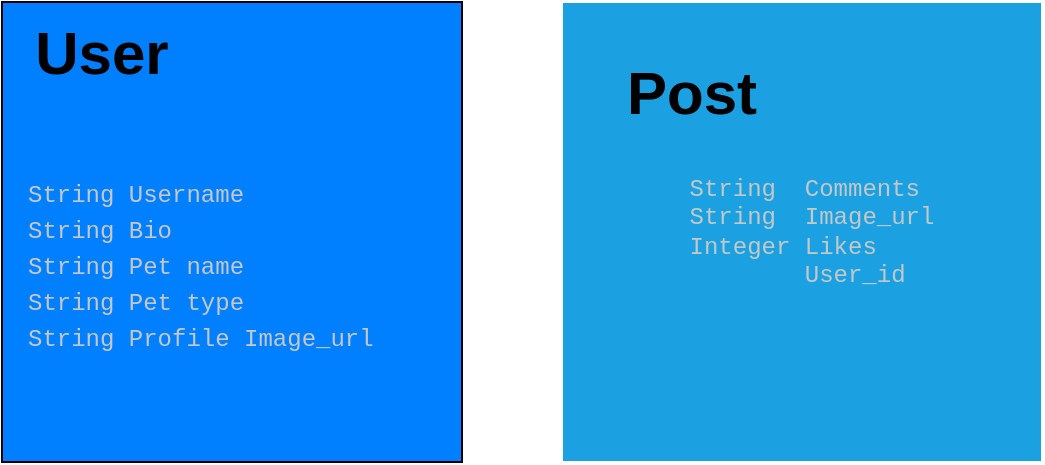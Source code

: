 <mxfile>
    <diagram id="4u6tb4qHb0qPuYKKclj1" name="Page-1">
        <mxGraphModel dx="279" dy="448" grid="1" gridSize="10" guides="1" tooltips="1" connect="1" arrows="1" fold="1" page="1" pageScale="1" pageWidth="850" pageHeight="1100" math="0" shadow="0">
            <root>
                <mxCell id="0"/>
                <mxCell id="1" parent="0"/>
                <mxCell id="2" value="" style="rounded=0;whiteSpace=wrap;html=1;fillColor=#1ba1e2;fontColor=#ffffff;strokeColor=#FFFFFF;labelBackgroundColor=default;labelBorderColor=#FFFFFF;" vertex="1" parent="1">
                    <mxGeometry x="320" y="80" width="240" height="230" as="geometry"/>
                </mxCell>
                <mxCell id="3" value="&lt;b&gt;&lt;font style=&quot;font-size: 30px&quot; color=&quot;#000000&quot;&gt;Post&lt;/font&gt;&lt;/b&gt;" style="text;html=1;strokeColor=none;fillColor=none;align=center;verticalAlign=middle;whiteSpace=wrap;rounded=0;" vertex="1" parent="1">
                    <mxGeometry x="345" y="110" width="80" height="30" as="geometry"/>
                </mxCell>
                <mxCell id="5" value="&lt;div style=&quot;text-align: left ; color: rgb(197 , 200 , 198) ; font-family: &amp;#34;menlo&amp;#34; , &amp;#34;monaco&amp;#34; , &amp;#34;courier new&amp;#34; , monospace ; font-size: 12px ; font-style: normal ; font-weight: 400 ; letter-spacing: normal ; text-indent: 0px ; text-transform: none ; word-spacing: 0px&quot;&gt;String&amp;nbsp; Comments&lt;/div&gt;&lt;div style=&quot;text-align: left ; color: rgb(197 , 200 , 198) ; font-family: &amp;#34;menlo&amp;#34; , &amp;#34;monaco&amp;#34; , &amp;#34;courier new&amp;#34; , monospace ; font-size: 12px ; font-style: normal ; font-weight: 400 ; letter-spacing: normal ; text-indent: 0px ; text-transform: none ; word-spacing: 0px&quot;&gt;String&amp;nbsp; Image_url&lt;/div&gt;&lt;div style=&quot;text-align: left ; color: rgb(197 , 200 , 198) ; font-family: &amp;#34;menlo&amp;#34; , &amp;#34;monaco&amp;#34; , &amp;#34;courier new&amp;#34; , monospace ; font-size: 12px ; font-style: normal ; font-weight: 400 ; letter-spacing: normal ; text-indent: 0px ; text-transform: none ; word-spacing: 0px&quot;&gt;Integer Likes&lt;/div&gt;&lt;div style=&quot;color: rgb(197 , 200 , 198) ; font-family: &amp;#34;menlo&amp;#34; , &amp;#34;monaco&amp;#34; , &amp;#34;courier new&amp;#34; , monospace ; font-size: 12px ; font-style: normal ; font-weight: 400 ; letter-spacing: normal ; text-align: center ; text-indent: 0px ; text-transform: none ; word-spacing: 0px&quot;&gt;&amp;nbsp; &amp;nbsp; &amp;nbsp; User_id&lt;/div&gt;" style="text;html=1;strokeColor=none;fillColor=none;align=center;verticalAlign=middle;whiteSpace=wrap;rounded=0;fontSize=15;" vertex="1" parent="1">
                    <mxGeometry x="330" y="140" width="230" height="110" as="geometry"/>
                </mxCell>
                <mxCell id="8" value="&lt;div style=&quot;font-style: normal ; font-weight: 400 ; letter-spacing: normal ; text-indent: 0px ; text-transform: none ; word-spacing: 0px ; background-color: rgb(42 , 42 , 42) ; text-align: left ; color: rgb(197 , 200 , 198) ; font-family: &amp;#34;menlo&amp;#34; , &amp;#34;monaco&amp;#34; , &amp;#34;courier new&amp;#34; , monospace ; font-size: 12px&quot;&gt;&lt;br&gt;&lt;/div&gt;" style="whiteSpace=wrap;html=1;aspect=fixed;fontSize=15;fontColor=none;labelBackgroundColor=#3399FF;noLabel=1;labelBorderColor=#007FFF;fillColor=#007FFF;" vertex="1" parent="1">
                    <mxGeometry x="40" y="80" width="230" height="230" as="geometry"/>
                </mxCell>
                <mxCell id="9" value="&lt;b&gt;&lt;font style=&quot;font-size: 30px&quot; color=&quot;#000000&quot;&gt;User&lt;/font&gt;&lt;/b&gt;" style="text;html=1;strokeColor=none;fillColor=none;align=center;verticalAlign=middle;whiteSpace=wrap;rounded=0;" vertex="1" parent="1">
                    <mxGeometry x="50" y="90" width="80" height="30" as="geometry"/>
                </mxCell>
                <mxCell id="10" value="&lt;div style=&quot;font-style: normal ; font-weight: 400 ; letter-spacing: normal ; text-indent: 0px ; text-transform: none ; word-spacing: 0px ; text-align: left ; color: rgb(197 , 200 , 198) ; font-family: &amp;#34;menlo&amp;#34; , &amp;#34;monaco&amp;#34; , &amp;#34;courier new&amp;#34; , monospace ; font-size: 12px&quot;&gt;&lt;div style=&quot;font-family: &amp;#34;menlo&amp;#34; , &amp;#34;monaco&amp;#34; , &amp;#34;courier new&amp;#34; , monospace ; line-height: 18px&quot;&gt;&lt;div&gt;&lt;span style=&quot;background-color: rgb(0 , 127 , 255)&quot;&gt;String  Username&lt;/span&gt;&lt;/div&gt;&lt;div&gt;&lt;span style=&quot;background-color: rgb(0 , 127 , 255)&quot;&gt;String  Bio&lt;/span&gt;&lt;/div&gt;&lt;div&gt;&lt;span style=&quot;background-color: rgb(0 , 127 , 255)&quot;&gt;String  Pet name&lt;/span&gt;&lt;/div&gt;&lt;div&gt;&lt;span style=&quot;background-color: rgb(0 , 127 , 255)&quot;&gt;String  Pet type &lt;/span&gt;&lt;/div&gt;&lt;div&gt;&lt;span style=&quot;background-color: rgb(0 , 127 , 255)&quot;&gt;String  Profile Image_url  &lt;/span&gt;&lt;/div&gt;&lt;/div&gt;&lt;/div&gt;" style="text;whiteSpace=wrap;html=1;fontSize=15;fontColor=none;labelBorderColor=#007FFF;" vertex="1" parent="1">
                    <mxGeometry x="50" y="160" width="200" height="130" as="geometry"/>
                </mxCell>
            </root>
        </mxGraphModel>
    </diagram>
</mxfile>